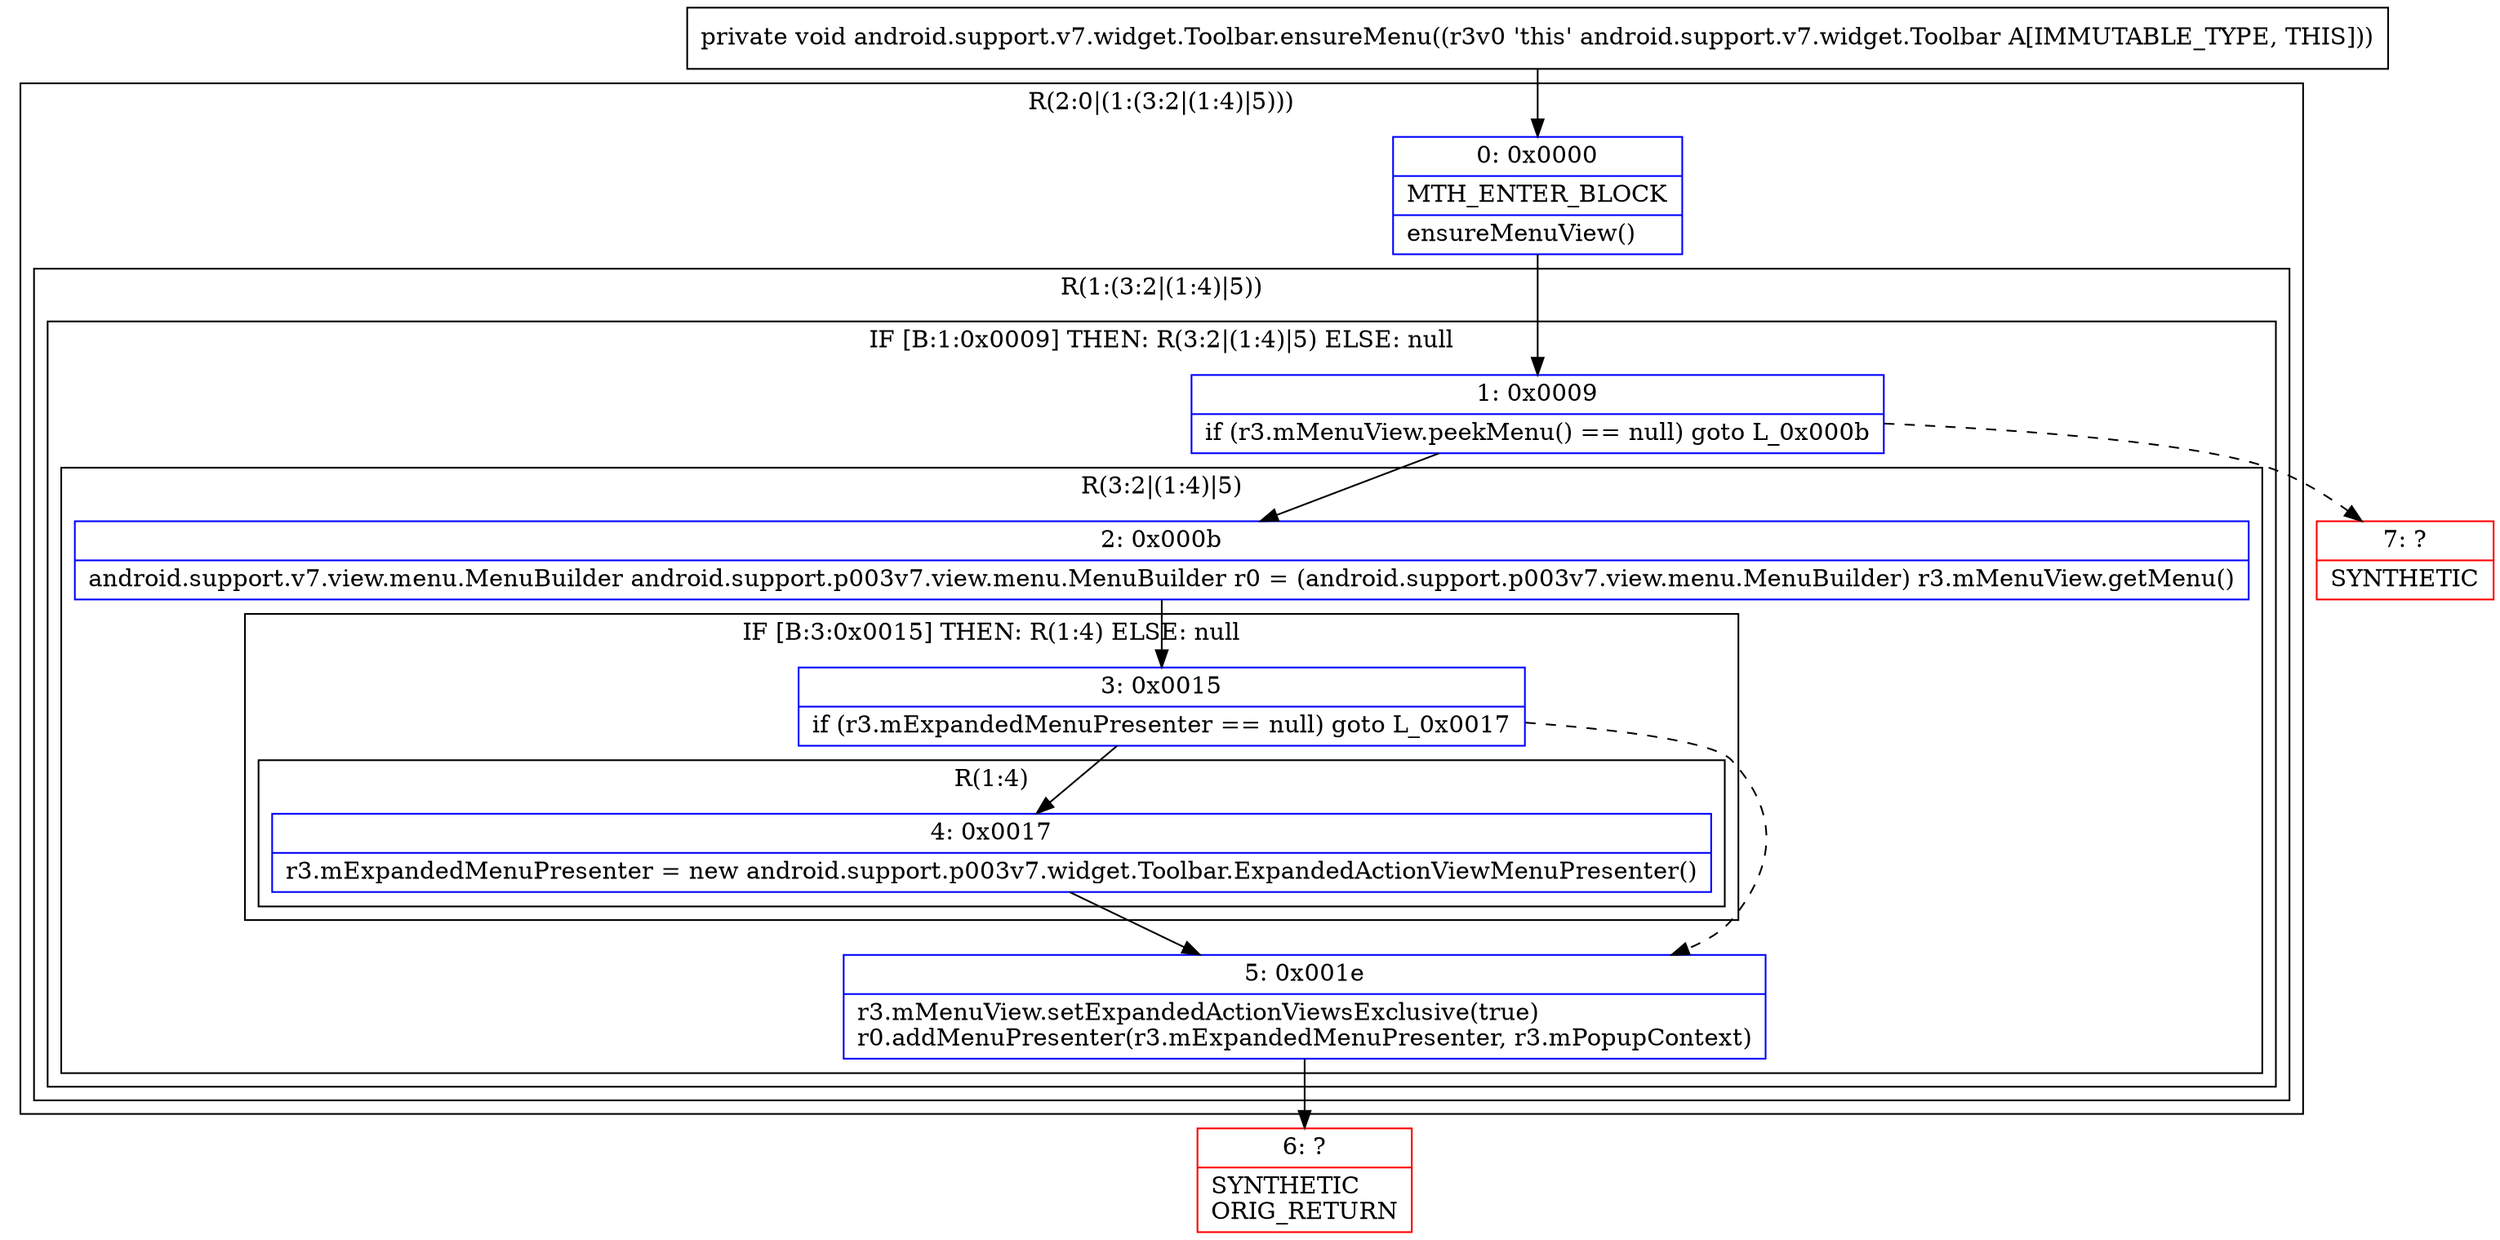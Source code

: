 digraph "CFG forandroid.support.v7.widget.Toolbar.ensureMenu()V" {
subgraph cluster_Region_409748906 {
label = "R(2:0|(1:(3:2|(1:4)|5)))";
node [shape=record,color=blue];
Node_0 [shape=record,label="{0\:\ 0x0000|MTH_ENTER_BLOCK\l|ensureMenuView()\l}"];
subgraph cluster_Region_879733594 {
label = "R(1:(3:2|(1:4)|5))";
node [shape=record,color=blue];
subgraph cluster_IfRegion_131258921 {
label = "IF [B:1:0x0009] THEN: R(3:2|(1:4)|5) ELSE: null";
node [shape=record,color=blue];
Node_1 [shape=record,label="{1\:\ 0x0009|if (r3.mMenuView.peekMenu() == null) goto L_0x000b\l}"];
subgraph cluster_Region_1789588878 {
label = "R(3:2|(1:4)|5)";
node [shape=record,color=blue];
Node_2 [shape=record,label="{2\:\ 0x000b|android.support.v7.view.menu.MenuBuilder android.support.p003v7.view.menu.MenuBuilder r0 = (android.support.p003v7.view.menu.MenuBuilder) r3.mMenuView.getMenu()\l}"];
subgraph cluster_IfRegion_786915549 {
label = "IF [B:3:0x0015] THEN: R(1:4) ELSE: null";
node [shape=record,color=blue];
Node_3 [shape=record,label="{3\:\ 0x0015|if (r3.mExpandedMenuPresenter == null) goto L_0x0017\l}"];
subgraph cluster_Region_1415328190 {
label = "R(1:4)";
node [shape=record,color=blue];
Node_4 [shape=record,label="{4\:\ 0x0017|r3.mExpandedMenuPresenter = new android.support.p003v7.widget.Toolbar.ExpandedActionViewMenuPresenter()\l}"];
}
}
Node_5 [shape=record,label="{5\:\ 0x001e|r3.mMenuView.setExpandedActionViewsExclusive(true)\lr0.addMenuPresenter(r3.mExpandedMenuPresenter, r3.mPopupContext)\l}"];
}
}
}
}
Node_6 [shape=record,color=red,label="{6\:\ ?|SYNTHETIC\lORIG_RETURN\l}"];
Node_7 [shape=record,color=red,label="{7\:\ ?|SYNTHETIC\l}"];
MethodNode[shape=record,label="{private void android.support.v7.widget.Toolbar.ensureMenu((r3v0 'this' android.support.v7.widget.Toolbar A[IMMUTABLE_TYPE, THIS])) }"];
MethodNode -> Node_0;
Node_0 -> Node_1;
Node_1 -> Node_2;
Node_1 -> Node_7[style=dashed];
Node_2 -> Node_3;
Node_3 -> Node_4;
Node_3 -> Node_5[style=dashed];
Node_4 -> Node_5;
Node_5 -> Node_6;
}

